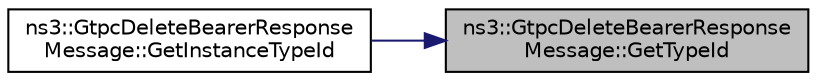 digraph "ns3::GtpcDeleteBearerResponseMessage::GetTypeId"
{
 // LATEX_PDF_SIZE
  edge [fontname="Helvetica",fontsize="10",labelfontname="Helvetica",labelfontsize="10"];
  node [fontname="Helvetica",fontsize="10",shape=record];
  rankdir="RL";
  Node1 [label="ns3::GtpcDeleteBearerResponse\lMessage::GetTypeId",height=0.2,width=0.4,color="black", fillcolor="grey75", style="filled", fontcolor="black",tooltip="Get the type ID."];
  Node1 -> Node2 [dir="back",color="midnightblue",fontsize="10",style="solid",fontname="Helvetica"];
  Node2 [label="ns3::GtpcDeleteBearerResponse\lMessage::GetInstanceTypeId",height=0.2,width=0.4,color="black", fillcolor="white", style="filled",URL="$classns3_1_1_gtpc_delete_bearer_response_message.html#a9eda22a2d0dbd435c377b3eee37e0d2d",tooltip="Get the most derived TypeId for this Object."];
}
